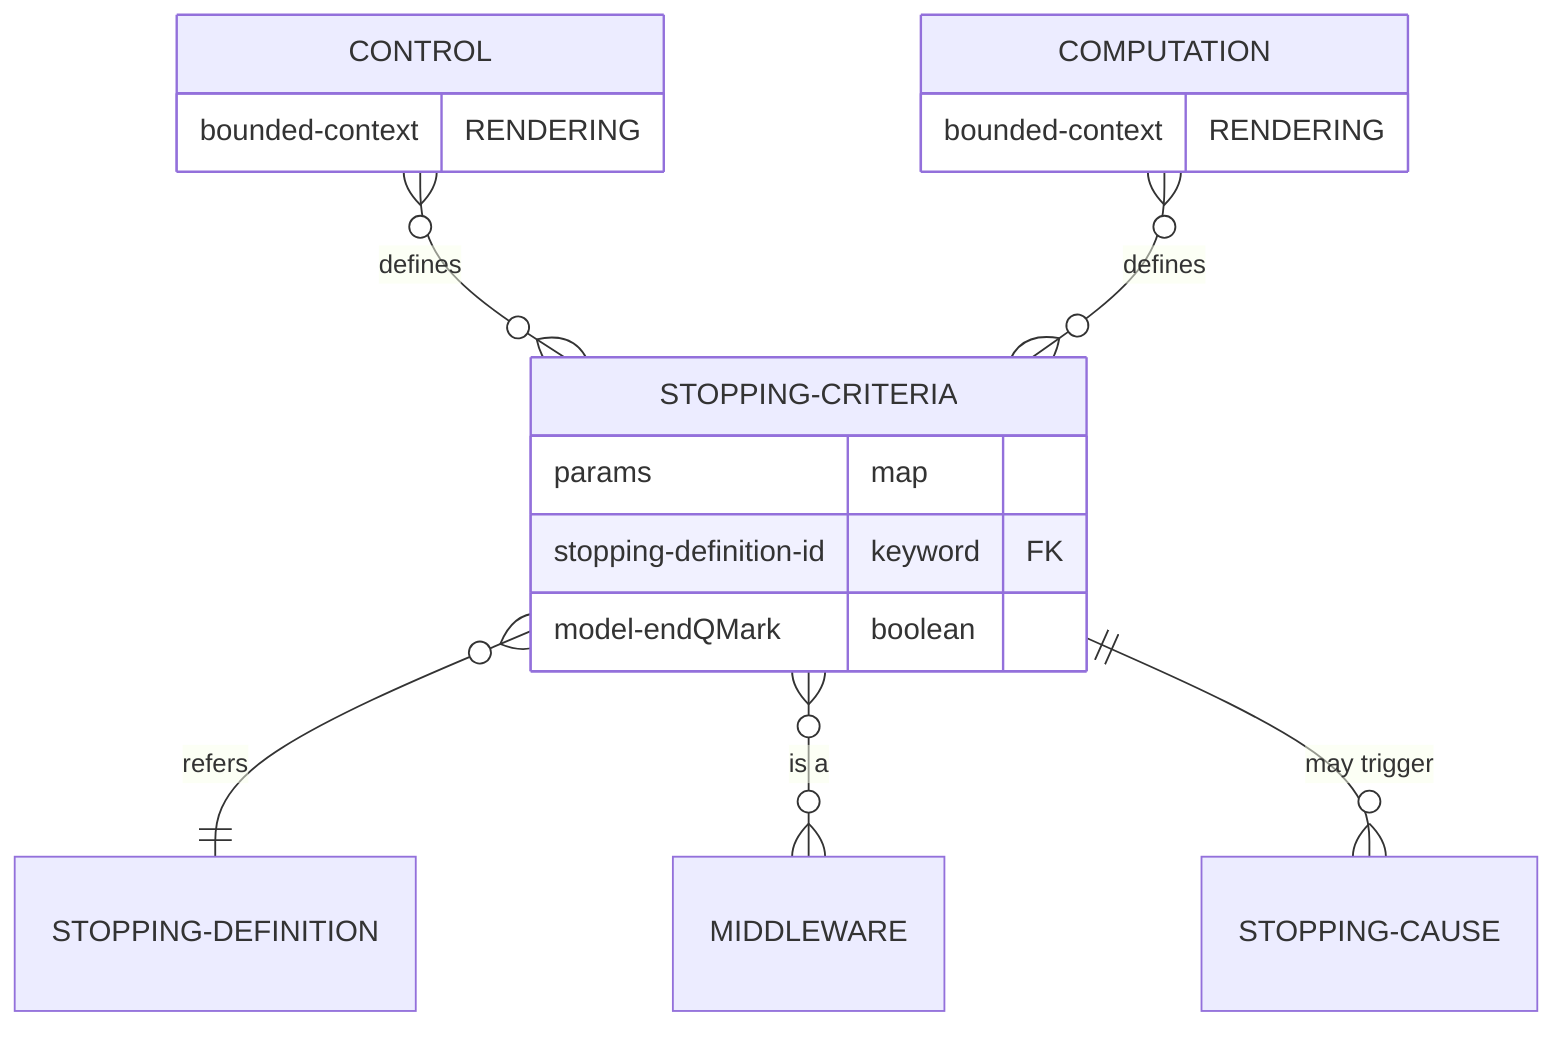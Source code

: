 erDiagram
  STOPPING-CRITERIA{
     params map
     stopping-definition-id keyword FK
     model-endQMark boolean}
  CONTROL{
     bounded-context RENDERING}
  COMPUTATION{
     bounded-context RENDERING}
  CONTROL o{--o{ STOPPING-CRITERIA : "defines"
  COMPUTATION o{--o{ STOPPING-CRITERIA : "defines"
  STOPPING-CRITERIA o{--|| STOPPING-DEFINITION : "refers"
  STOPPING-CRITERIA o{--o{ MIDDLEWARE : "is a"
  STOPPING-CRITERIA ||--o{ STOPPING-CAUSE : "may trigger"